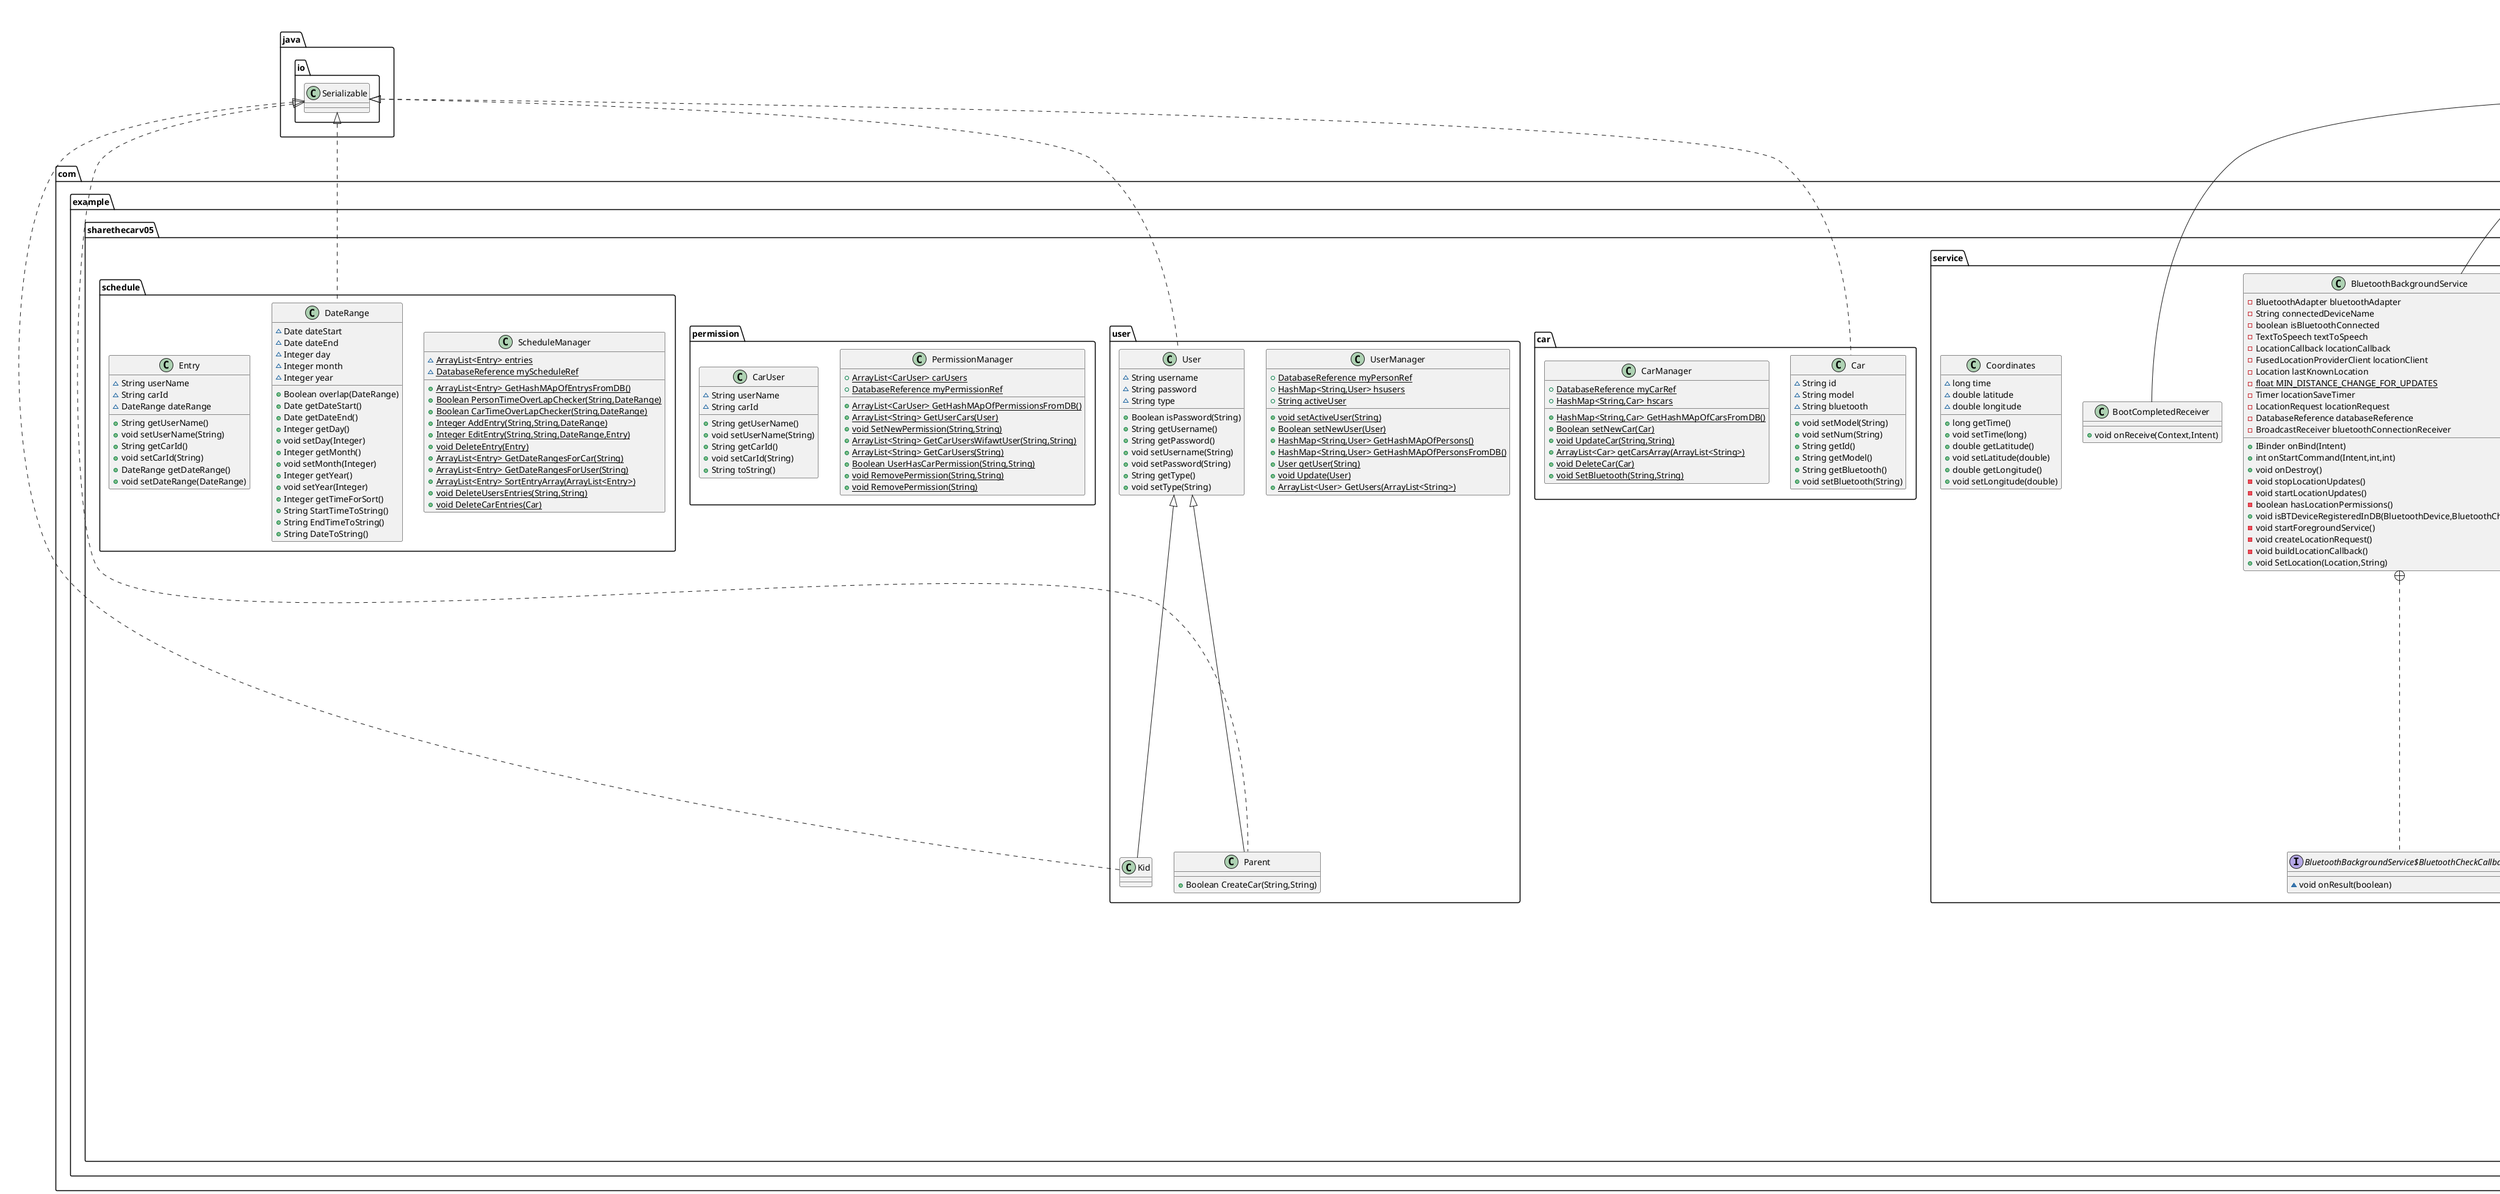 @startuml
class com.example.sharethecarv05.car.Car {
~ String id
~ String model
~ String bluetooth
+ void setModel(String)
+ void setNum(String)
+ String getId()
+ String getModel()
+ String getBluetooth()
+ void setBluetooth(String)
}


class com.example.sharethecarv05.adapter.CarAdapter {
- Context context
- View view
- LayoutInflater layoutInflater
- TextView carModelView
- TextView carNumView
- Car carObj
- List<Car> carsLst
+ View getView(int,View,ViewGroup)
}


class com.example.sharethecarv05.activity.NewCarActivity {
~ Button btnCancel
~ Button btnAddCar
~ Button btnCarIdImge
~ Button btnGallery
~ EditText etCarNum
~ String carModel
~ User user
- {static} int CAMERA_REQUEST_CODE
- {static} int PERMISSION_REQUEST_CODE
- TextView textView
- {static} int REQUEST_CAMERA_COME
~ int SELECT_PICTURE
# void onCreate(Bundle)
+ void onClick(View)
+ void onItemSelected(AdapterView<?>,View,int,long)
+ void onNothingSelected(AdapterView<?>)
- void checkPermissionsAndOpenCamera()
- void openCamera()
# void onActivityResult(int,int,Intent)
~ void imageChooser()
- Uri getImageUri(Bitmap)
- void startCropActivity(Uri)
- void processImage(Uri)
- void displayTextFromImage(FirebaseVisionText)
}


class com.example.sharethecarv05.activity.EditCarActivity {
~ SharedPreferences sharedPreferences
~ Dialog dialog
~ Button btnSCar
~ Button btnCancel
~ User user
~ ListView listView
~ CarAdapter carAdapter
~ Car temp
~ EditText carModel
~ Intent intent
~ TextView carNum
# void onCreate(Bundle)
+ void createpickerDialog()
+ void onClick(View)
}


class com.example.sharethecarv05.adapter.UserAdapter {
- Context context
- View view
- LayoutInflater layoutInflater
- TextView userView
- TextView userTipeView
- User userObj
- List<User> usersLst
- ImageView imgTrash
+ View getView(int,View,ViewGroup)
}


class com.example.sharethecarv05.service.BootCompletedReceiver {
+ void onReceive(Context,Intent)
}

class com.example.sharethecarv05.user.UserManager {
+ {static} DatabaseReference myPersonRef
+ {static} HashMap<String,User> hsusers
+ {static} String activeUser
+ {static} void setActiveUser(String)
+ {static} Boolean setNewUser(User)
+ {static} HashMap<String,User> GetHashMApOfPersons()
+ {static} HashMap<String,User> GetHashMApOfPersonsFromDB()
+ {static} User getUser(String)
+ {static} void Update(User)
+ {static} ArrayList<User> GetUsers(ArrayList<String>)
}


class com.example.sharethecarv05.activity.CarActivity {
~ User user
~ Car car
~ TextView carModel
~ TextView carNum
~ Button btnNewTime
~ ListView listView
~ EntryAdapter entryAdapter
~ Button btnDate
~ Button startTime
~ Button endTime
~ Button btnMap
~ ImageButton btnBlue
~ Integer year
~ Integer month
~ Integer day
~ Integer startHour
~ Integer startMinute
~ Integer endHour
~ Integer endMinute
~ Integer editYear
~ Integer editMonth
~ Integer editDay
~ ArrayList<Entry> entries
~ String date
~ Dialog dialog
~ Button btnDialogSaveChanges
~ Entry edit
~ long time
~ double latitude
# void onCreate(Bundle)
+ void createEditEntryDialog(Entry)
+ ArrayList<Entry> getDayEntries()
+ void updateListView()
+ boolean onCreateOptionsMenu(Menu)
+ boolean onOptionsItemSelected(MenuItem)
+ void onClick(View)
+ void saveDate(Integer,Integer,Integer,String)
- void saveEditeDate(Integer,Integer,Integer,String)
- void showDatePicker(View)
- void showBluetoothDevicesDialog()
- void checkAndSaveDevice(String)
+ void onMapReady(GoogleMap)
- void openGoogleMaps()
}


class com.example.sharethecarv05.permission.PermissionManager {
+ {static} ArrayList<CarUser> carUsers
+ {static} DatabaseReference myPermissionRef
+ {static} ArrayList<CarUser> GetHashMApOfPermissionsFromDB()
+ {static} ArrayList<String> GetUserCars(User)
+ {static} void SetNewPermission(String,String)
+ {static} ArrayList<String> GetCarUsersWifawtUser(String,String)
+ {static} ArrayList<String> GetCarUsers(String)
+ {static} Boolean UserHasCarPermission(String,String)
+ {static} void RemovePermission(String,String)
+ {static} void RemovePermission(String)
}


class com.example.sharethecarv05.permission.CarUser {
~ String userName
~ String carId
+ String getUserName()
+ void setUserName(String)
+ String getCarId()
+ void setCarId(String)
+ String toString()
}


class com.example.sharethecarv05.activity.MainActivity {
~ Button btnLogin
~ Button btnSignUp
~ Button btnDialogSignUp
~ String userName
~ String password
~ String vPasswrod
~ EditText etUserName
~ EditText etPassword
~ EditText etVPasswrod
~ EditText etLoginUserName
~ EditText etLoginPassword
~ RadioButton rbKid
~ Dialog dialog
~ User user
~ ImageView img
+ DatabaseReference myRef
+ FirebaseDatabase database
+ {static} int MY_PERMISSIONS_REQUEST_BLUETOOTH_CONNECT
# void onCreate(Bundle)
+ void createSignUpDialog()
+ void onClick(View)
- void startService()
}


class com.example.sharethecarv05.user.User {
~ String username
~ String password
~ String type
+ Boolean isPassword(String)
+ String getUsername()
+ String getPassword()
+ void setUsername(String)
+ void setPassword(String)
+ String getType()
+ void setType(String)
}


class com.example.sharethecarv05.user.Kid {
}
class com.example.sharethecarv05.adapter.EntryAdapter {
- Context context
- View view
- LayoutInflater layoutInflater
- TextView startTime
- TextView user
- LinearLayout menubtn
- List<Entry> entries
- ImageView menu
~ String userName
+ View getView(int,View,ViewGroup)
}


class com.example.sharethecarv05.schedule.ScheduleManager {
~ {static} ArrayList<Entry> entries
~ {static} DatabaseReference myScheduleRef
+ {static} ArrayList<Entry> GetHashMApOfEntrysFromDB()
+ {static} Boolean PersonTimeOverLapChecker(String,DateRange)
+ {static} Boolean CarTimeOverLapChecker(String,DateRange)
+ {static} Integer AddEntry(String,String,DateRange)
+ {static} Integer EditEntry(String,String,DateRange,Entry)
+ {static} void DeleteEntry(Entry)
+ {static} ArrayList<Entry> GetDateRangesForCar(String)
+ {static} ArrayList<Entry> GetDateRangesForUser(String)
+ {static} ArrayList<Entry> SortEntryArray(ArrayList<Entry>)
+ {static} void DeleteUsersEntries(String,String)
+ {static} void DeleteCarEntries(Car)
}


class com.example.sharethecarv05.schedule.DateRange {
~ Date dateStart
~ Date dateEnd
~ Integer day
~ Integer month
~ Integer year
+ Boolean overlap(DateRange)
+ Date getDateStart()
+ Date getDateEnd()
+ Integer getDay()
+ void setDay(Integer)
+ Integer getMonth()
+ void setMonth(Integer)
+ Integer getYear()
+ void setYear(Integer)
+ Integer getTimeForSort()
+ String StartTimeToString()
+ String EndTimeToString()
+ String DateToString()
}


class com.example.sharethecarv05.service.DBService {
~ DatabaseReference myRef
~ FirebaseDatabase database
~ boolean first
+ IBinder onBind(Intent)
+ int onStartCommand(Intent,int,int)
+ void alert(String,String)
}


class com.example.sharethecarv05.service.BluetoothBackgroundService {
- BluetoothAdapter bluetoothAdapter
- String connectedDeviceName
- boolean isBluetoothConnected
- TextToSpeech textToSpeech
- LocationCallback locationCallback
- FusedLocationProviderClient locationClient
- Location lastKnownLocation
- {static} float MIN_DISTANCE_CHANGE_FOR_UPDATES
- Timer locationSaveTimer
- LocationRequest locationRequest
- DatabaseReference databaseReference
- BroadcastReceiver bluetoothConnectionReceiver
+ IBinder onBind(Intent)
+ int onStartCommand(Intent,int,int)
+ void onDestroy()
- void stopLocationUpdates()
- void startLocationUpdates()
- boolean hasLocationPermissions()
+ void isBTDeviceRegisteredInDB(BluetoothDevice,BluetoothCheckCallback)
- void startForegroundService()
- void createLocationRequest()
- void buildLocationCallback()
+ void SetLocation(Location,String)
}


interface com.example.sharethecarv05.service.BluetoothBackgroundService$BluetoothCheckCallback {
~ void onResult(boolean)
}

class com.example.sharethecarv05.activity.CarsActivity {
~ User user
~ CarAdapter carAdapter
~ ListView listView
~ TextView textviewWelcomeMessage
# void onCreate(Bundle)
+ boolean onCreateOptionsMenu(Menu)
+ boolean onOptionsItemSelected(MenuItem)
}


class com.example.sharethecarv05.schedule.Entry {
~ String userName
~ String carId
~ DateRange dateRange
+ String getUserName()
+ void setUserName(String)
+ String getCarId()
+ void setCarId(String)
+ DateRange getDateRange()
+ void setDateRange(DateRange)
}


class com.example.sharethecarv05.car.CarManager {
+ {static} DatabaseReference myCarRef
+ {static} HashMap<String,Car> hscars
+ {static} HashMap<String,Car> GetHashMApOfCarsFromDB()
+ {static} Boolean setNewCar(Car)
+ {static} void UpdateCar(String,String)
+ {static} ArrayList<Car> getCarsArray(ArrayList<String>)
+ {static} void DeleteCar(Car)
+ {static} void SetBluetooth(String,String)
}


class com.example.sharethecarv05.service.Coordinates {
~ long time
~ double latitude
~ double longitude
+ long getTime()
+ void setTime(long)
+ double getLatitude()
+ void setLatitude(double)
+ double getLongitude()
+ void setLongitude(double)
}


class com.example.sharethecarv05.activity.CarPermissionActivity {
~ ListView listView
~ Button btnAddUser
~ Button btnBack
~ EditText editTextUser
~ UserAdapter userAdapter
~ User user
~ Car car
~ String u
~ TextView title
# void onCreate(Bundle)
+ void refresListView()
+ void onClick(View)
}


class com.example.sharethecarv05.user.Parent {
+ Boolean CreateCar(String,String)
}



java.io.Serializable <|.. com.example.sharethecarv05.car.Car
android.widget.ArrayAdapter <|-- com.example.sharethecarv05.adapter.CarAdapter
com.example.sharethecarv05.activity.OnClickListener <|.. com.example.sharethecarv05.activity.NewCarActivity
com.example.sharethecarv05.activity.OnItemSelectedListener <|.. com.example.sharethecarv05.activity.NewCarActivity
androidx.appcompat.app.AppCompatActivity <|-- com.example.sharethecarv05.activity.NewCarActivity
com.example.sharethecarv05.activity.OnClickListener <|.. com.example.sharethecarv05.activity.EditCarActivity
androidx.appcompat.app.AppCompatActivity <|-- com.example.sharethecarv05.activity.EditCarActivity
android.widget.ArrayAdapter <|-- com.example.sharethecarv05.adapter.UserAdapter
android.content.BroadcastReceiver <|-- com.example.sharethecarv05.service.BootCompletedReceiver
com.example.sharethecarv05.activity.OnClickListener <|.. com.example.sharethecarv05.activity.CarActivity
androidx.appcompat.app.AppCompatActivity <|-- com.example.sharethecarv05.activity.CarActivity
com.example.sharethecarv05.activity.OnClickListener <|.. com.example.sharethecarv05.activity.MainActivity
androidx.appcompat.app.AppCompatActivity <|-- com.example.sharethecarv05.activity.MainActivity
java.io.Serializable <|.. com.example.sharethecarv05.user.User
java.io.Serializable <|.. com.example.sharethecarv05.user.Kid
com.example.sharethecarv05.user.User <|-- com.example.sharethecarv05.user.Kid
android.widget.ArrayAdapter <|-- com.example.sharethecarv05.adapter.EntryAdapter
java.io.Serializable <|.. com.example.sharethecarv05.schedule.DateRange
android.app.Service <|-- com.example.sharethecarv05.service.DBService
android.app.Service <|-- com.example.sharethecarv05.service.BluetoothBackgroundService
com.example.sharethecarv05.service.BluetoothBackgroundService +.. com.example.sharethecarv05.service.BluetoothBackgroundService$BluetoothCheckCallback
androidx.appcompat.app.AppCompatActivity <|-- com.example.sharethecarv05.activity.CarsActivity
com.example.sharethecarv05.activity.OnClickListener <|.. com.example.sharethecarv05.activity.CarPermissionActivity
androidx.appcompat.app.AppCompatActivity <|-- com.example.sharethecarv05.activity.CarPermissionActivity
java.io.Serializable <|.. com.example.sharethecarv05.user.Parent
com.example.sharethecarv05.user.User <|-- com.example.sharethecarv05.user.Parent
@enduml